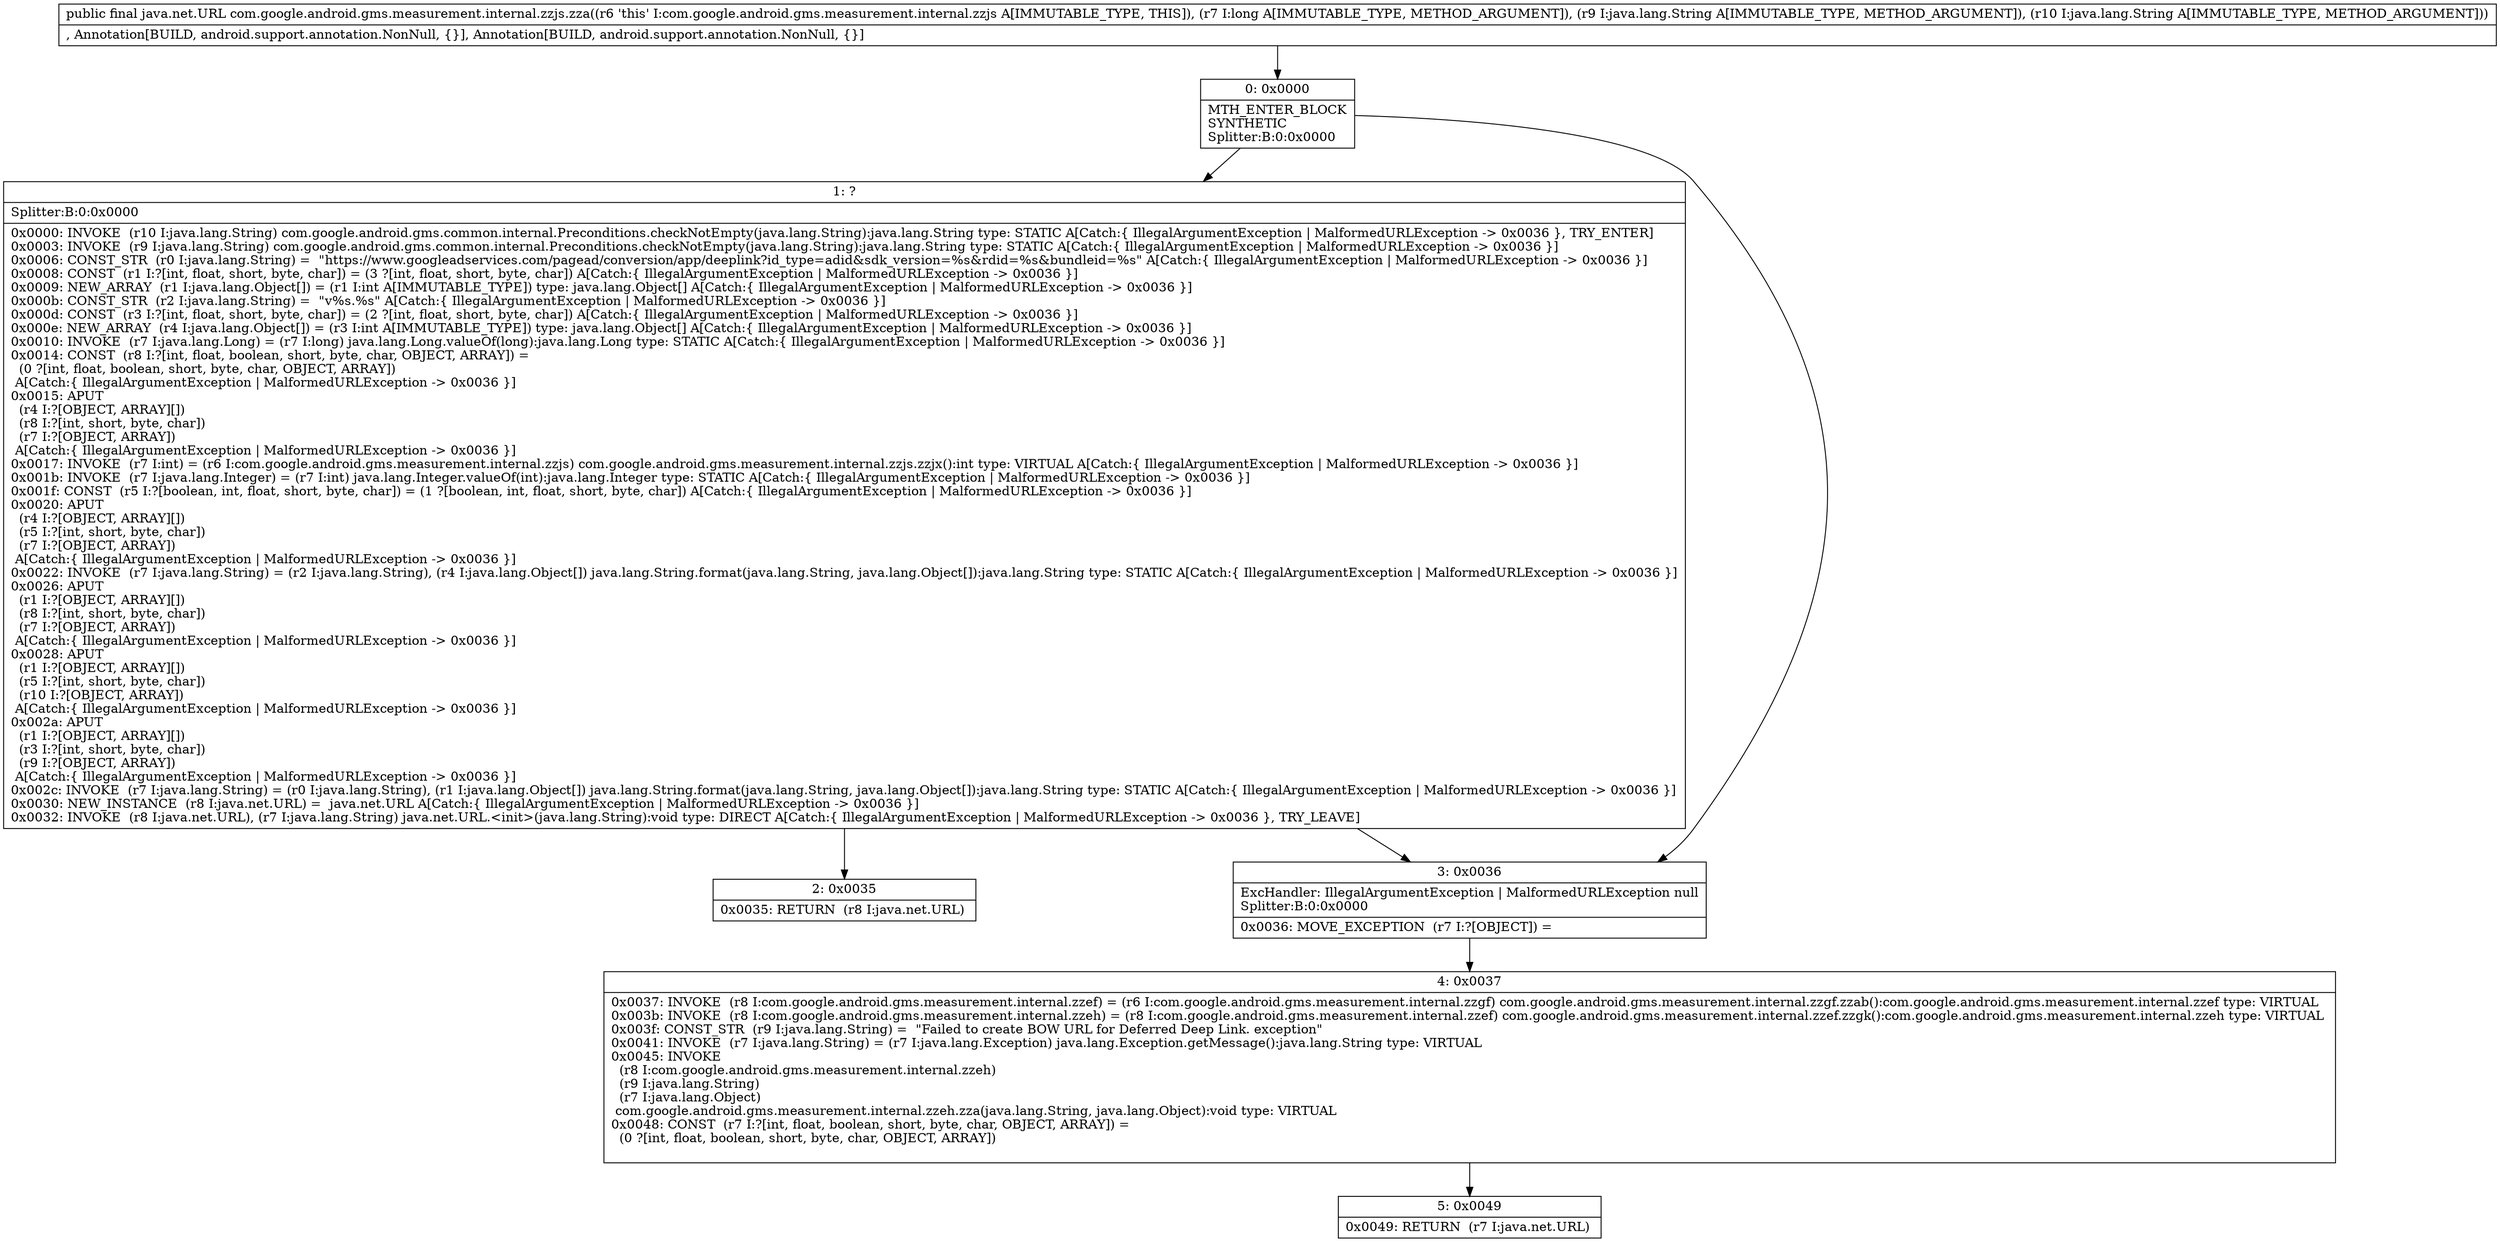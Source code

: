 digraph "CFG forcom.google.android.gms.measurement.internal.zzjs.zza(JLjava\/lang\/String;Ljava\/lang\/String;)Ljava\/net\/URL;" {
Node_0 [shape=record,label="{0\:\ 0x0000|MTH_ENTER_BLOCK\lSYNTHETIC\lSplitter:B:0:0x0000\l}"];
Node_1 [shape=record,label="{1\:\ ?|Splitter:B:0:0x0000\l|0x0000: INVOKE  (r10 I:java.lang.String) com.google.android.gms.common.internal.Preconditions.checkNotEmpty(java.lang.String):java.lang.String type: STATIC A[Catch:\{ IllegalArgumentException \| MalformedURLException \-\> 0x0036 \}, TRY_ENTER]\l0x0003: INVOKE  (r9 I:java.lang.String) com.google.android.gms.common.internal.Preconditions.checkNotEmpty(java.lang.String):java.lang.String type: STATIC A[Catch:\{ IllegalArgumentException \| MalformedURLException \-\> 0x0036 \}]\l0x0006: CONST_STR  (r0 I:java.lang.String) =  \"https:\/\/www.googleadservices.com\/pagead\/conversion\/app\/deeplink?id_type=adid&sdk_version=%s&rdid=%s&bundleid=%s\" A[Catch:\{ IllegalArgumentException \| MalformedURLException \-\> 0x0036 \}]\l0x0008: CONST  (r1 I:?[int, float, short, byte, char]) = (3 ?[int, float, short, byte, char]) A[Catch:\{ IllegalArgumentException \| MalformedURLException \-\> 0x0036 \}]\l0x0009: NEW_ARRAY  (r1 I:java.lang.Object[]) = (r1 I:int A[IMMUTABLE_TYPE]) type: java.lang.Object[] A[Catch:\{ IllegalArgumentException \| MalformedURLException \-\> 0x0036 \}]\l0x000b: CONST_STR  (r2 I:java.lang.String) =  \"v%s.%s\" A[Catch:\{ IllegalArgumentException \| MalformedURLException \-\> 0x0036 \}]\l0x000d: CONST  (r3 I:?[int, float, short, byte, char]) = (2 ?[int, float, short, byte, char]) A[Catch:\{ IllegalArgumentException \| MalformedURLException \-\> 0x0036 \}]\l0x000e: NEW_ARRAY  (r4 I:java.lang.Object[]) = (r3 I:int A[IMMUTABLE_TYPE]) type: java.lang.Object[] A[Catch:\{ IllegalArgumentException \| MalformedURLException \-\> 0x0036 \}]\l0x0010: INVOKE  (r7 I:java.lang.Long) = (r7 I:long) java.lang.Long.valueOf(long):java.lang.Long type: STATIC A[Catch:\{ IllegalArgumentException \| MalformedURLException \-\> 0x0036 \}]\l0x0014: CONST  (r8 I:?[int, float, boolean, short, byte, char, OBJECT, ARRAY]) = \l  (0 ?[int, float, boolean, short, byte, char, OBJECT, ARRAY])\l A[Catch:\{ IllegalArgumentException \| MalformedURLException \-\> 0x0036 \}]\l0x0015: APUT  \l  (r4 I:?[OBJECT, ARRAY][])\l  (r8 I:?[int, short, byte, char])\l  (r7 I:?[OBJECT, ARRAY])\l A[Catch:\{ IllegalArgumentException \| MalformedURLException \-\> 0x0036 \}]\l0x0017: INVOKE  (r7 I:int) = (r6 I:com.google.android.gms.measurement.internal.zzjs) com.google.android.gms.measurement.internal.zzjs.zzjx():int type: VIRTUAL A[Catch:\{ IllegalArgumentException \| MalformedURLException \-\> 0x0036 \}]\l0x001b: INVOKE  (r7 I:java.lang.Integer) = (r7 I:int) java.lang.Integer.valueOf(int):java.lang.Integer type: STATIC A[Catch:\{ IllegalArgumentException \| MalformedURLException \-\> 0x0036 \}]\l0x001f: CONST  (r5 I:?[boolean, int, float, short, byte, char]) = (1 ?[boolean, int, float, short, byte, char]) A[Catch:\{ IllegalArgumentException \| MalformedURLException \-\> 0x0036 \}]\l0x0020: APUT  \l  (r4 I:?[OBJECT, ARRAY][])\l  (r5 I:?[int, short, byte, char])\l  (r7 I:?[OBJECT, ARRAY])\l A[Catch:\{ IllegalArgumentException \| MalformedURLException \-\> 0x0036 \}]\l0x0022: INVOKE  (r7 I:java.lang.String) = (r2 I:java.lang.String), (r4 I:java.lang.Object[]) java.lang.String.format(java.lang.String, java.lang.Object[]):java.lang.String type: STATIC A[Catch:\{ IllegalArgumentException \| MalformedURLException \-\> 0x0036 \}]\l0x0026: APUT  \l  (r1 I:?[OBJECT, ARRAY][])\l  (r8 I:?[int, short, byte, char])\l  (r7 I:?[OBJECT, ARRAY])\l A[Catch:\{ IllegalArgumentException \| MalformedURLException \-\> 0x0036 \}]\l0x0028: APUT  \l  (r1 I:?[OBJECT, ARRAY][])\l  (r5 I:?[int, short, byte, char])\l  (r10 I:?[OBJECT, ARRAY])\l A[Catch:\{ IllegalArgumentException \| MalformedURLException \-\> 0x0036 \}]\l0x002a: APUT  \l  (r1 I:?[OBJECT, ARRAY][])\l  (r3 I:?[int, short, byte, char])\l  (r9 I:?[OBJECT, ARRAY])\l A[Catch:\{ IllegalArgumentException \| MalformedURLException \-\> 0x0036 \}]\l0x002c: INVOKE  (r7 I:java.lang.String) = (r0 I:java.lang.String), (r1 I:java.lang.Object[]) java.lang.String.format(java.lang.String, java.lang.Object[]):java.lang.String type: STATIC A[Catch:\{ IllegalArgumentException \| MalformedURLException \-\> 0x0036 \}]\l0x0030: NEW_INSTANCE  (r8 I:java.net.URL) =  java.net.URL A[Catch:\{ IllegalArgumentException \| MalformedURLException \-\> 0x0036 \}]\l0x0032: INVOKE  (r8 I:java.net.URL), (r7 I:java.lang.String) java.net.URL.\<init\>(java.lang.String):void type: DIRECT A[Catch:\{ IllegalArgumentException \| MalformedURLException \-\> 0x0036 \}, TRY_LEAVE]\l}"];
Node_2 [shape=record,label="{2\:\ 0x0035|0x0035: RETURN  (r8 I:java.net.URL) \l}"];
Node_3 [shape=record,label="{3\:\ 0x0036|ExcHandler: IllegalArgumentException \| MalformedURLException null\lSplitter:B:0:0x0000\l|0x0036: MOVE_EXCEPTION  (r7 I:?[OBJECT]) =  \l}"];
Node_4 [shape=record,label="{4\:\ 0x0037|0x0037: INVOKE  (r8 I:com.google.android.gms.measurement.internal.zzef) = (r6 I:com.google.android.gms.measurement.internal.zzgf) com.google.android.gms.measurement.internal.zzgf.zzab():com.google.android.gms.measurement.internal.zzef type: VIRTUAL \l0x003b: INVOKE  (r8 I:com.google.android.gms.measurement.internal.zzeh) = (r8 I:com.google.android.gms.measurement.internal.zzef) com.google.android.gms.measurement.internal.zzef.zzgk():com.google.android.gms.measurement.internal.zzeh type: VIRTUAL \l0x003f: CONST_STR  (r9 I:java.lang.String) =  \"Failed to create BOW URL for Deferred Deep Link. exception\" \l0x0041: INVOKE  (r7 I:java.lang.String) = (r7 I:java.lang.Exception) java.lang.Exception.getMessage():java.lang.String type: VIRTUAL \l0x0045: INVOKE  \l  (r8 I:com.google.android.gms.measurement.internal.zzeh)\l  (r9 I:java.lang.String)\l  (r7 I:java.lang.Object)\l com.google.android.gms.measurement.internal.zzeh.zza(java.lang.String, java.lang.Object):void type: VIRTUAL \l0x0048: CONST  (r7 I:?[int, float, boolean, short, byte, char, OBJECT, ARRAY]) = \l  (0 ?[int, float, boolean, short, byte, char, OBJECT, ARRAY])\l \l}"];
Node_5 [shape=record,label="{5\:\ 0x0049|0x0049: RETURN  (r7 I:java.net.URL) \l}"];
MethodNode[shape=record,label="{public final java.net.URL com.google.android.gms.measurement.internal.zzjs.zza((r6 'this' I:com.google.android.gms.measurement.internal.zzjs A[IMMUTABLE_TYPE, THIS]), (r7 I:long A[IMMUTABLE_TYPE, METHOD_ARGUMENT]), (r9 I:java.lang.String A[IMMUTABLE_TYPE, METHOD_ARGUMENT]), (r10 I:java.lang.String A[IMMUTABLE_TYPE, METHOD_ARGUMENT]))  | , Annotation[BUILD, android.support.annotation.NonNull, \{\}], Annotation[BUILD, android.support.annotation.NonNull, \{\}]\l}"];
MethodNode -> Node_0;
Node_0 -> Node_1;
Node_0 -> Node_3;
Node_1 -> Node_2;
Node_1 -> Node_3;
Node_3 -> Node_4;
Node_4 -> Node_5;
}

